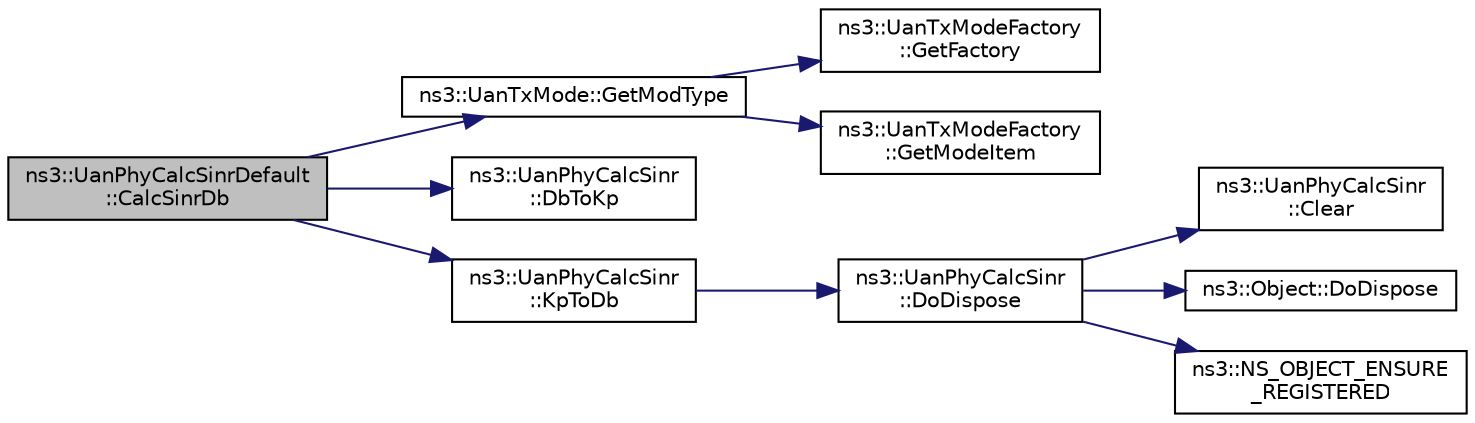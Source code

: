 digraph "ns3::UanPhyCalcSinrDefault::CalcSinrDb"
{
  edge [fontname="Helvetica",fontsize="10",labelfontname="Helvetica",labelfontsize="10"];
  node [fontname="Helvetica",fontsize="10",shape=record];
  rankdir="LR";
  Node1 [label="ns3::UanPhyCalcSinrDefault\l::CalcSinrDb",height=0.2,width=0.4,color="black", fillcolor="grey75", style="filled", fontcolor="black"];
  Node1 -> Node2 [color="midnightblue",fontsize="10",style="solid"];
  Node2 [label="ns3::UanTxMode::GetModType",height=0.2,width=0.4,color="black", fillcolor="white", style="filled",URL="$da/d2d/classns3_1_1UanTxMode.html#ab6e4cc9a845e04c8ae2dc66911619c07"];
  Node2 -> Node3 [color="midnightblue",fontsize="10",style="solid"];
  Node3 [label="ns3::UanTxModeFactory\l::GetFactory",height=0.2,width=0.4,color="black", fillcolor="white", style="filled",URL="$d3/dce/classns3_1_1UanTxModeFactory.html#aaabdc7689817c8be0532933bbc4ed95a"];
  Node2 -> Node4 [color="midnightblue",fontsize="10",style="solid"];
  Node4 [label="ns3::UanTxModeFactory\l::GetModeItem",height=0.2,width=0.4,color="black", fillcolor="white", style="filled",URL="$d3/dce/classns3_1_1UanTxModeFactory.html#afb272ecca21469db956cb5d1473472b6"];
  Node1 -> Node5 [color="midnightblue",fontsize="10",style="solid"];
  Node5 [label="ns3::UanPhyCalcSinr\l::DbToKp",height=0.2,width=0.4,color="black", fillcolor="white", style="filled",URL="$d3/d19/classns3_1_1UanPhyCalcSinr.html#a7af4e8735a93dabeef93d929fe166d27"];
  Node1 -> Node6 [color="midnightblue",fontsize="10",style="solid"];
  Node6 [label="ns3::UanPhyCalcSinr\l::KpToDb",height=0.2,width=0.4,color="black", fillcolor="white", style="filled",URL="$d3/d19/classns3_1_1UanPhyCalcSinr.html#a5f57a07d4f7e8e457a4c6fb946b9ec96"];
  Node6 -> Node7 [color="midnightblue",fontsize="10",style="solid"];
  Node7 [label="ns3::UanPhyCalcSinr\l::DoDispose",height=0.2,width=0.4,color="black", fillcolor="white", style="filled",URL="$d3/d19/classns3_1_1UanPhyCalcSinr.html#a18d596347f3e7389c6cdd82993553412"];
  Node7 -> Node8 [color="midnightblue",fontsize="10",style="solid"];
  Node8 [label="ns3::UanPhyCalcSinr\l::Clear",height=0.2,width=0.4,color="black", fillcolor="white", style="filled",URL="$d3/d19/classns3_1_1UanPhyCalcSinr.html#a261a25e32337a4508f4af8d7f3104c2f"];
  Node7 -> Node9 [color="midnightblue",fontsize="10",style="solid"];
  Node9 [label="ns3::Object::DoDispose",height=0.2,width=0.4,color="black", fillcolor="white", style="filled",URL="$d9/d77/classns3_1_1Object.html#a475d429a75d302d4775f4ae32479b287"];
  Node7 -> Node10 [color="midnightblue",fontsize="10",style="solid"];
  Node10 [label="ns3::NS_OBJECT_ENSURE\l_REGISTERED",height=0.2,width=0.4,color="black", fillcolor="white", style="filled",URL="$d7/d2e/namespacens3.html#ac633cbd86ee5879afd4312a843a9ff8c"];
}
